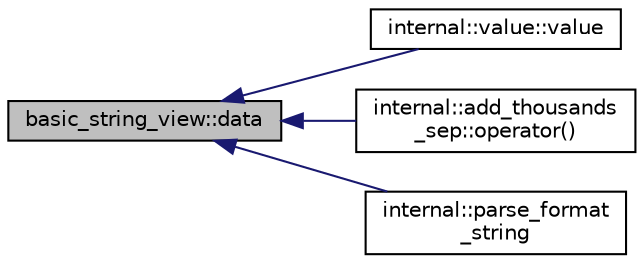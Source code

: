digraph "basic_string_view::data"
{
  edge [fontname="Helvetica",fontsize="10",labelfontname="Helvetica",labelfontsize="10"];
  node [fontname="Helvetica",fontsize="10",shape=record];
  rankdir="LR";
  Node1 [label="basic_string_view::data",height=0.2,width=0.4,color="black", fillcolor="grey75", style="filled" fontcolor="black"];
  Node1 -> Node2 [dir="back",color="midnightblue",fontsize="10",style="solid",fontname="Helvetica"];
  Node2 [label="internal::value::value",height=0.2,width=0.4,color="black", fillcolor="white", style="filled",URL="$classinternal_1_1value.html#adeb52dcf1b9767046e11899cf6a812ec"];
  Node1 -> Node3 [dir="back",color="midnightblue",fontsize="10",style="solid",fontname="Helvetica"];
  Node3 [label="internal::add_thousands\l_sep::operator()",height=0.2,width=0.4,color="black", fillcolor="white", style="filled",URL="$classinternal_1_1add__thousands__sep.html#a5a5f664cc8edbaccf37fbb1399366c5e"];
  Node1 -> Node4 [dir="back",color="midnightblue",fontsize="10",style="solid",fontname="Helvetica"];
  Node4 [label="internal::parse_format\l_string",height=0.2,width=0.4,color="black", fillcolor="white", style="filled",URL="$namespaceinternal.html#a47fffd25c13670b8e2eb6559caeef974"];
}
